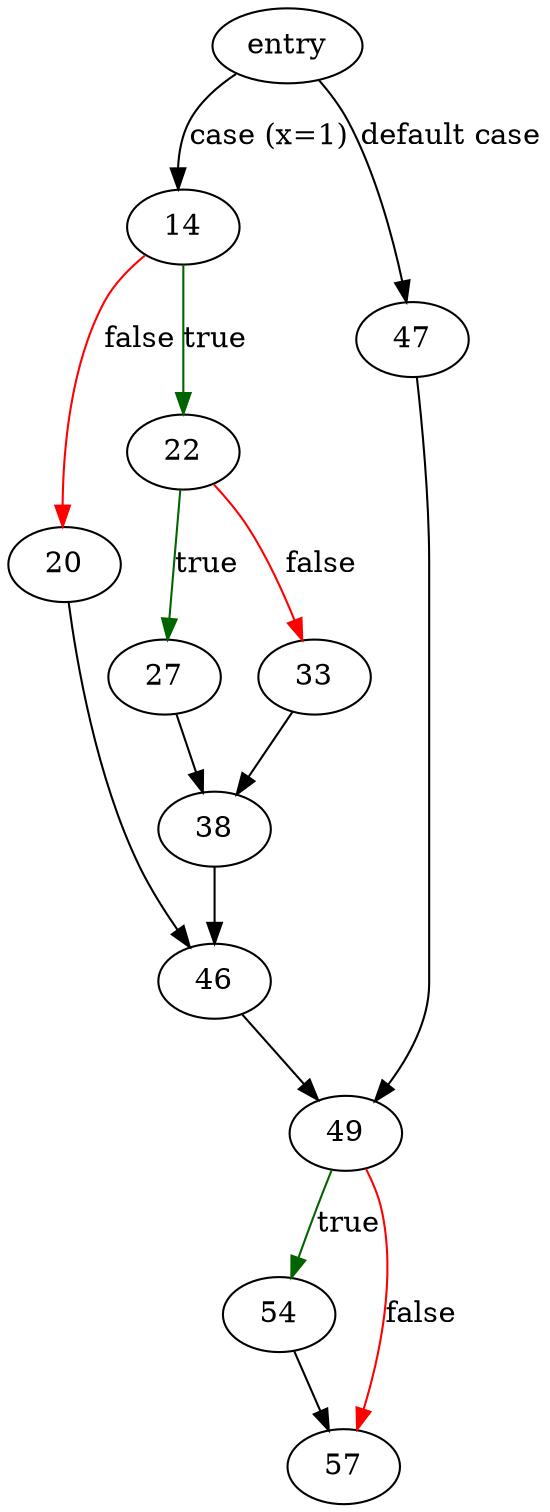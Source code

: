 digraph "sqlite3_vtab_config" {
	// Node definitions.
	2 [label=entry];
	14;
	20;
	22;
	27;
	33;
	38;
	46;
	47;
	49;
	54;
	57;

	// Edge definitions.
	2 -> 14 [label="case (x=1)"];
	2 -> 47 [label="default case"];
	14 -> 20 [
		color=red
		label=false
	];
	14 -> 22 [
		color=darkgreen
		label=true
	];
	20 -> 46;
	22 -> 27 [
		color=darkgreen
		label=true
	];
	22 -> 33 [
		color=red
		label=false
	];
	27 -> 38;
	33 -> 38;
	38 -> 46;
	46 -> 49;
	47 -> 49;
	49 -> 54 [
		color=darkgreen
		label=true
	];
	49 -> 57 [
		color=red
		label=false
	];
	54 -> 57;
}